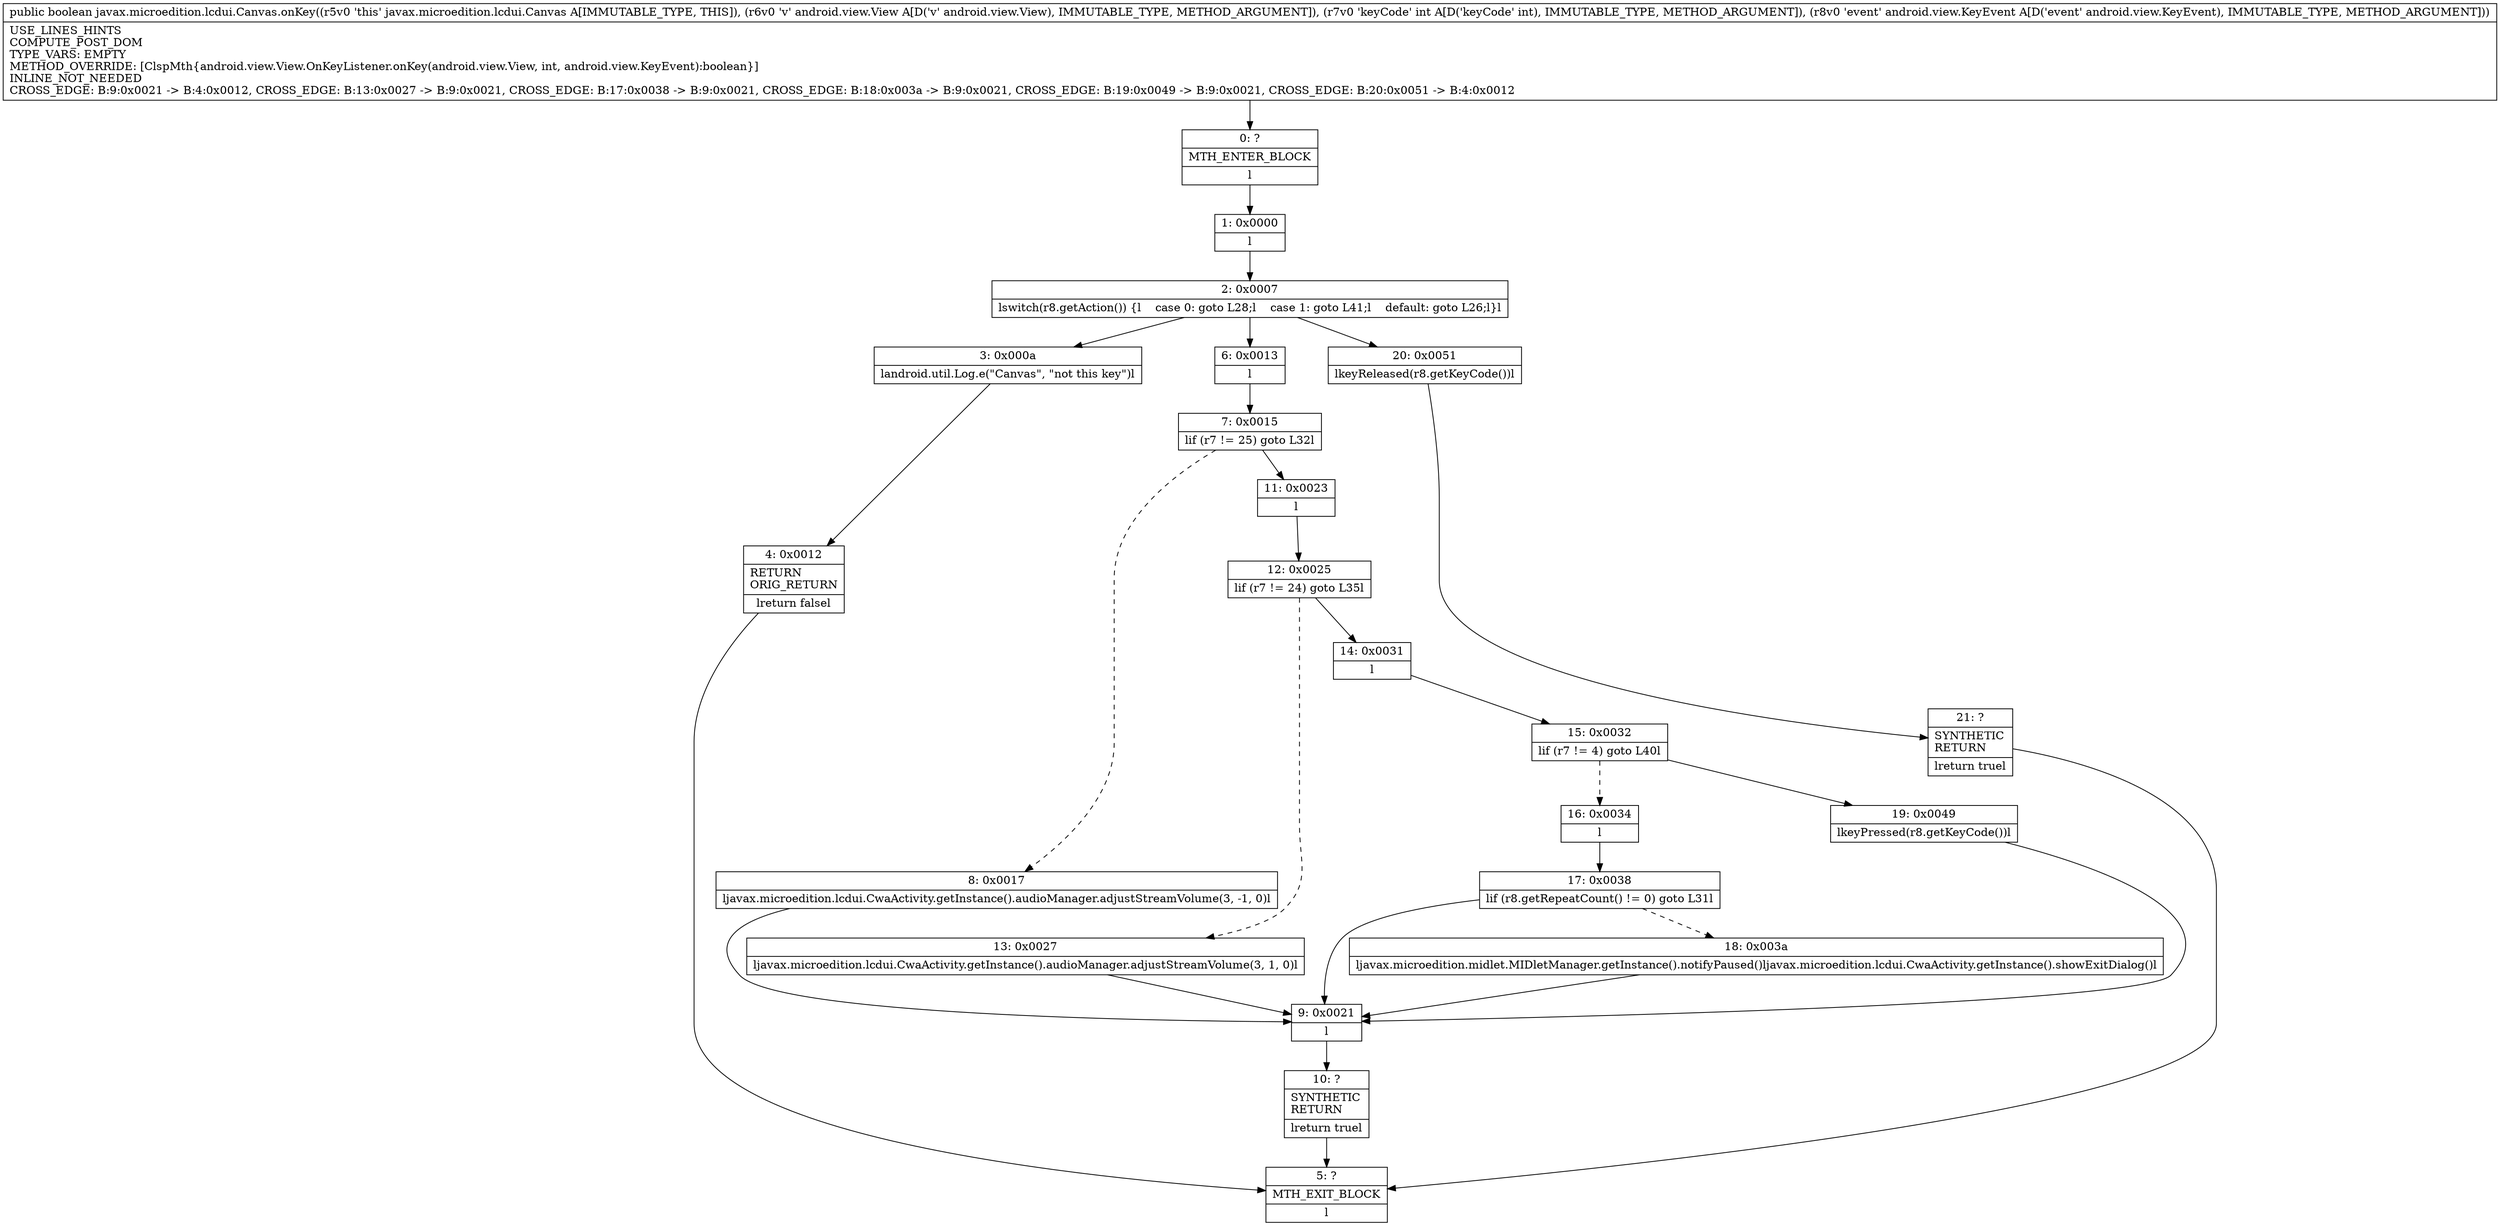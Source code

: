 digraph "CFG forjavax.microedition.lcdui.Canvas.onKey(Landroid\/view\/View;ILandroid\/view\/KeyEvent;)Z" {
Node_0 [shape=record,label="{0\:\ ?|MTH_ENTER_BLOCK\l|l}"];
Node_1 [shape=record,label="{1\:\ 0x0000|l}"];
Node_2 [shape=record,label="{2\:\ 0x0007|lswitch(r8.getAction()) \{l    case 0: goto L28;l    case 1: goto L41;l    default: goto L26;l\}l}"];
Node_3 [shape=record,label="{3\:\ 0x000a|landroid.util.Log.e(\"Canvas\", \"not this key\")l}"];
Node_4 [shape=record,label="{4\:\ 0x0012|RETURN\lORIG_RETURN\l|lreturn falsel}"];
Node_5 [shape=record,label="{5\:\ ?|MTH_EXIT_BLOCK\l|l}"];
Node_6 [shape=record,label="{6\:\ 0x0013|l}"];
Node_7 [shape=record,label="{7\:\ 0x0015|lif (r7 != 25) goto L32l}"];
Node_8 [shape=record,label="{8\:\ 0x0017|ljavax.microedition.lcdui.CwaActivity.getInstance().audioManager.adjustStreamVolume(3, \-1, 0)l}"];
Node_9 [shape=record,label="{9\:\ 0x0021|l}"];
Node_10 [shape=record,label="{10\:\ ?|SYNTHETIC\lRETURN\l|lreturn truel}"];
Node_11 [shape=record,label="{11\:\ 0x0023|l}"];
Node_12 [shape=record,label="{12\:\ 0x0025|lif (r7 != 24) goto L35l}"];
Node_13 [shape=record,label="{13\:\ 0x0027|ljavax.microedition.lcdui.CwaActivity.getInstance().audioManager.adjustStreamVolume(3, 1, 0)l}"];
Node_14 [shape=record,label="{14\:\ 0x0031|l}"];
Node_15 [shape=record,label="{15\:\ 0x0032|lif (r7 != 4) goto L40l}"];
Node_16 [shape=record,label="{16\:\ 0x0034|l}"];
Node_17 [shape=record,label="{17\:\ 0x0038|lif (r8.getRepeatCount() != 0) goto L31l}"];
Node_18 [shape=record,label="{18\:\ 0x003a|ljavax.microedition.midlet.MIDletManager.getInstance().notifyPaused()ljavax.microedition.lcdui.CwaActivity.getInstance().showExitDialog()l}"];
Node_19 [shape=record,label="{19\:\ 0x0049|lkeyPressed(r8.getKeyCode())l}"];
Node_20 [shape=record,label="{20\:\ 0x0051|lkeyReleased(r8.getKeyCode())l}"];
Node_21 [shape=record,label="{21\:\ ?|SYNTHETIC\lRETURN\l|lreturn truel}"];
MethodNode[shape=record,label="{public boolean javax.microedition.lcdui.Canvas.onKey((r5v0 'this' javax.microedition.lcdui.Canvas A[IMMUTABLE_TYPE, THIS]), (r6v0 'v' android.view.View A[D('v' android.view.View), IMMUTABLE_TYPE, METHOD_ARGUMENT]), (r7v0 'keyCode' int A[D('keyCode' int), IMMUTABLE_TYPE, METHOD_ARGUMENT]), (r8v0 'event' android.view.KeyEvent A[D('event' android.view.KeyEvent), IMMUTABLE_TYPE, METHOD_ARGUMENT]))  | USE_LINES_HINTS\lCOMPUTE_POST_DOM\lTYPE_VARS: EMPTY\lMETHOD_OVERRIDE: [ClspMth\{android.view.View.OnKeyListener.onKey(android.view.View, int, android.view.KeyEvent):boolean\}]\lINLINE_NOT_NEEDED\lCROSS_EDGE: B:9:0x0021 \-\> B:4:0x0012, CROSS_EDGE: B:13:0x0027 \-\> B:9:0x0021, CROSS_EDGE: B:17:0x0038 \-\> B:9:0x0021, CROSS_EDGE: B:18:0x003a \-\> B:9:0x0021, CROSS_EDGE: B:19:0x0049 \-\> B:9:0x0021, CROSS_EDGE: B:20:0x0051 \-\> B:4:0x0012\l}"];
MethodNode -> Node_0;
Node_0 -> Node_1;
Node_1 -> Node_2;
Node_2 -> Node_3;
Node_2 -> Node_6;
Node_2 -> Node_20;
Node_3 -> Node_4;
Node_4 -> Node_5;
Node_6 -> Node_7;
Node_7 -> Node_8[style=dashed];
Node_7 -> Node_11;
Node_8 -> Node_9;
Node_9 -> Node_10;
Node_10 -> Node_5;
Node_11 -> Node_12;
Node_12 -> Node_13[style=dashed];
Node_12 -> Node_14;
Node_13 -> Node_9;
Node_14 -> Node_15;
Node_15 -> Node_16[style=dashed];
Node_15 -> Node_19;
Node_16 -> Node_17;
Node_17 -> Node_9;
Node_17 -> Node_18[style=dashed];
Node_18 -> Node_9;
Node_19 -> Node_9;
Node_20 -> Node_21;
Node_21 -> Node_5;
}

